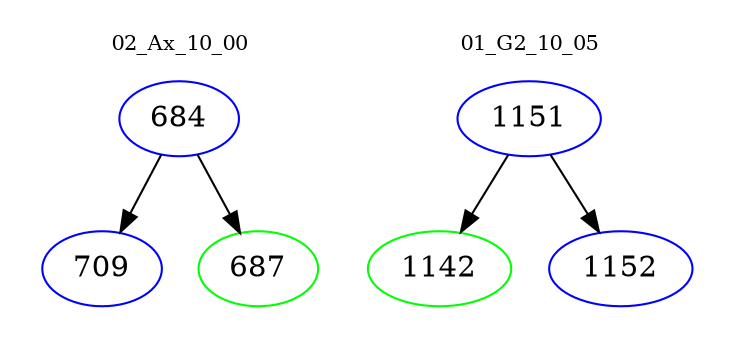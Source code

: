 digraph{
subgraph cluster_0 {
color = white
label = "02_Ax_10_00";
fontsize=10;
T0_684 [label="684", color="blue"]
T0_684 -> T0_709 [color="black"]
T0_709 [label="709", color="blue"]
T0_684 -> T0_687 [color="black"]
T0_687 [label="687", color="green"]
}
subgraph cluster_1 {
color = white
label = "01_G2_10_05";
fontsize=10;
T1_1151 [label="1151", color="blue"]
T1_1151 -> T1_1142 [color="black"]
T1_1142 [label="1142", color="green"]
T1_1151 -> T1_1152 [color="black"]
T1_1152 [label="1152", color="blue"]
}
}
